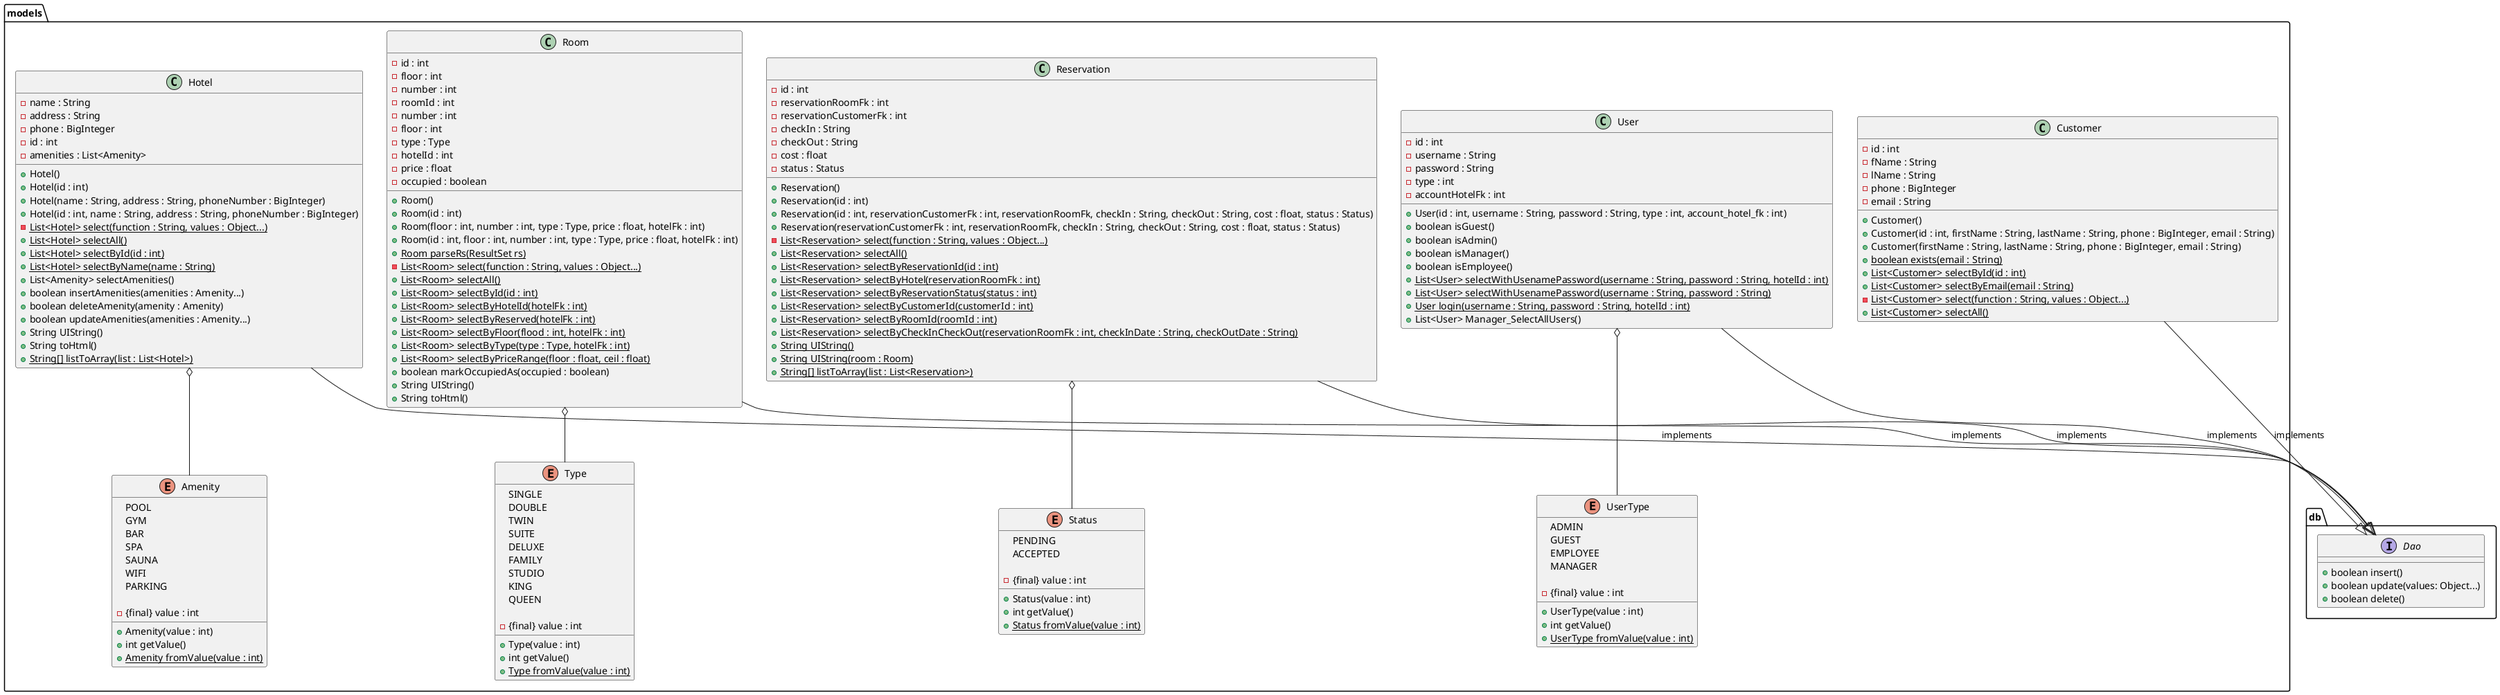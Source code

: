 @startuml models

package db {
    interface Dao {
        + boolean insert()
        + boolean update(values: Object...)
        + boolean delete()
    }
}

package models {
    class Hotel {
        - name : String
        - address : String
        - phone : BigInteger
        - id : int
        - amenities : List<Amenity>
        + Hotel()
        + Hotel(id : int)
        + Hotel(name : String, address : String, phoneNumber : BigInteger)
        + Hotel(id : int, name : String, address : String, phoneNumber : BigInteger)
        - {static} List<Hotel> select(function : String, values : Object...)
        + {static} List<Hotel> selectAll()
        + {static} List<Hotel> selectById(id : int)
        + {static} List<Hotel> selectByName(name : String)
        + List<Amenity> selectAmenities()
        + boolean insertAmenities(amenities : Amenity...)
        + boolean deleteAmenity(amenity : Amenity)
        + boolean updateAmenities(amenities : Amenity...)
        + String UIString()
        + String toHtml()
        + {static} String[] listToArray(list : List<Hotel>)
    }
    class Room {
        - id : int
        - floor : int
        - number : int
        - roomId : int
        - number : int
        - floor : int
        - type : Type
        - hotelId : int
        - price : float
        - occupied : boolean

        + Room()
        + Room(id : int)
        + Room(floor : int, number : int, type : Type, price : float, hotelFk : int)
        + Room(id : int, floor : int, number : int, type : Type, price : float, hotelFk : int)
        + {static} Room parseRs(ResultSet rs)
        - {static} List<Room> select(function : String, values : Object...)
        + {static} List<Room> selectAll()
        + {static} List<Room> selectById(id : int)
        + {static} List<Room> selectByHotelId(hotelFk : int)
        + {static} List<Room> selectByReserved(hotelFk : int)
        + {static} List<Room> selectByFloor(flood : int, hotelFk : int)
        + {static} List<Room> selectByType(type : Type, hotelFk : int)
        + {static} List<Room> selectByPriceRange(floor : float, ceil : float)
        + boolean markOccupiedAs(occupied : boolean)
        + String UIString()
        + String toHtml()
    }
    class Reservation {
        - id : int
        - reservationRoomFk : int
        - reservationCustomerFk : int
        - checkIn : String
        - checkOut : String
        - cost : float
        - status : Status
        + Reservation()
        + Reservation(id : int)
        + Reservation(id : int, reservationCustomerFk : int, reservationRoomFk, checkIn : String, checkOut : String, cost : float, status : Status)
        + Reservation(reservationCustomerFk : int, reservationRoomFk, checkIn : String, checkOut : String, cost : float, status : Status)
        - {static} List<Reservation> select(function : String, values : Object...)
        + {static} List<Reservation> selectAll()
        + {static} List<Reservation> selectByReservationId(id : int)
        + {static} List<Reservation> selectByHotel(reservationRoomFk : int)
        + {static} List<Reservation> selectByReservationStatus(status : int)
        + {static} List<Reservation> selectByCustomerId(customerId : int)
        + {static} List<Reservation> selectByRoomId(roomId : int)
        + {static} List<Reservation> selectByCheckInCheckOut(reservationRoomFk : int, checkInDate : String, checkOutDate : String)
        + {static} String UIString()
        + {static} String UIString(room : Room)
        + {static} String[] listToArray(list : List<Reservation>)
    }
    class User {
        - id : int
        - username : String
        - password : String
        - type : int
        - accountHotelFk : int
        + User(id : int, username : String, password : String, type : int, account_hotel_fk : int)
        + boolean isGuest()
        + boolean isAdmin()
        + boolean isManager()
        + boolean isEmployee()
        + {static} List<User> selectWithUsenamePassword(username : String, password : String, hotelId : int)
        + {static} List<User> selectWithUsenamePassword(username : String, password : String)
        + {static} User login(username : String, password : String, hotelId : int)
        + List<User> Manager_SelectAllUsers()
    }
    class Customer {
        - id : int
        - fName : String
        - lName : String
        - phone : BigInteger
        - email : String
        + Customer()
        + Customer(id : int, firstName : String, lastName : String, phone : BigInteger, email : String)
        + Customer(firstName : String, lastName : String, phone : BigInteger, email : String)
        + {static} boolean exists(email : String)
        + {static} List<Customer> selectById(id : int)
        + {static} List<Customer> selectByEmail(email : String)
        - {static} List<Customer> select(function : String, values : Object...)
        + {static} List<Customer> selectAll()
    }

    enum Amenity {
        POOL
        GYM
        BAR
        SPA
        SAUNA
        WIFI
        PARKING

        - {final} value : int
        + Amenity(value : int)
        + int getValue()
        + {static} Amenity fromValue(value : int)
    }
    enum Status {
        PENDING
        ACCEPTED

        - {final} value : int
        + Status(value : int)
        + int getValue()
        + {static} Status fromValue(value : int)
    }
    enum Type {
        SINGLE
        DOUBLE
        TWIN
        SUITE
        DELUXE
        FAMILY
        STUDIO
        KING
        QUEEN

        - {final} value : int
        + Type(value : int)
        + int getValue()
        + {static} Type fromValue(value : int)
    }
    enum UserType {
        ADMIN
        GUEST
        EMPLOYEE
        MANAGER

        - {final} value : int
        + UserType(value : int)
        + int getValue()
        + {static} UserType fromValue(value : int)
    }
}

Hotel o-- Amenity
Reservation o-- Status
Room o-- Type
User o-- UserType

Hotel --|> Dao : implements
Room --|> Dao : implements
Reservation --|> Dao : implements
User --|> Dao : implements
Customer --|> Dao : implements


@enduml
